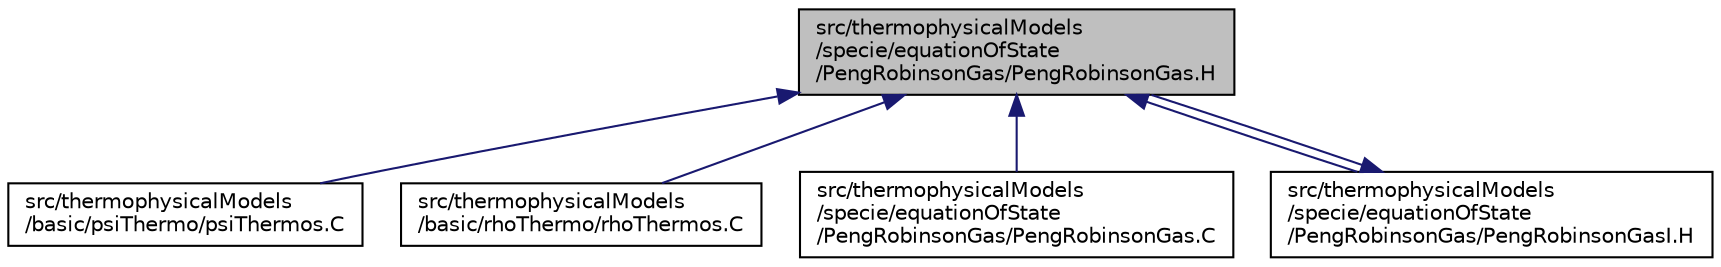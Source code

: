 digraph "src/thermophysicalModels/specie/equationOfState/PengRobinsonGas/PengRobinsonGas.H"
{
  bgcolor="transparent";
  edge [fontname="Helvetica",fontsize="10",labelfontname="Helvetica",labelfontsize="10"];
  node [fontname="Helvetica",fontsize="10",shape=record];
  Node1 [label="src/thermophysicalModels\l/specie/equationOfState\l/PengRobinsonGas/PengRobinsonGas.H",height=0.2,width=0.4,color="black", fillcolor="grey75", style="filled", fontcolor="black"];
  Node1 -> Node2 [dir="back",color="midnightblue",fontsize="10",style="solid",fontname="Helvetica"];
  Node2 [label="src/thermophysicalModels\l/basic/psiThermo/psiThermos.C",height=0.2,width=0.4,color="black",URL="$a10188.html"];
  Node1 -> Node3 [dir="back",color="midnightblue",fontsize="10",style="solid",fontname="Helvetica"];
  Node3 [label="src/thermophysicalModels\l/basic/rhoThermo/rhoThermos.C",height=0.2,width=0.4,color="black",URL="$a10193.html"];
  Node1 -> Node4 [dir="back",color="midnightblue",fontsize="10",style="solid",fontname="Helvetica"];
  Node4 [label="src/thermophysicalModels\l/specie/equationOfState\l/PengRobinsonGas/PengRobinsonGas.C",height=0.2,width=0.4,color="black",URL="$a10519.html"];
  Node1 -> Node5 [dir="back",color="midnightblue",fontsize="10",style="solid",fontname="Helvetica"];
  Node5 [label="src/thermophysicalModels\l/specie/equationOfState\l/PengRobinsonGas/PengRobinsonGasI.H",height=0.2,width=0.4,color="black",URL="$a10521.html"];
  Node5 -> Node1 [dir="back",color="midnightblue",fontsize="10",style="solid",fontname="Helvetica"];
}
